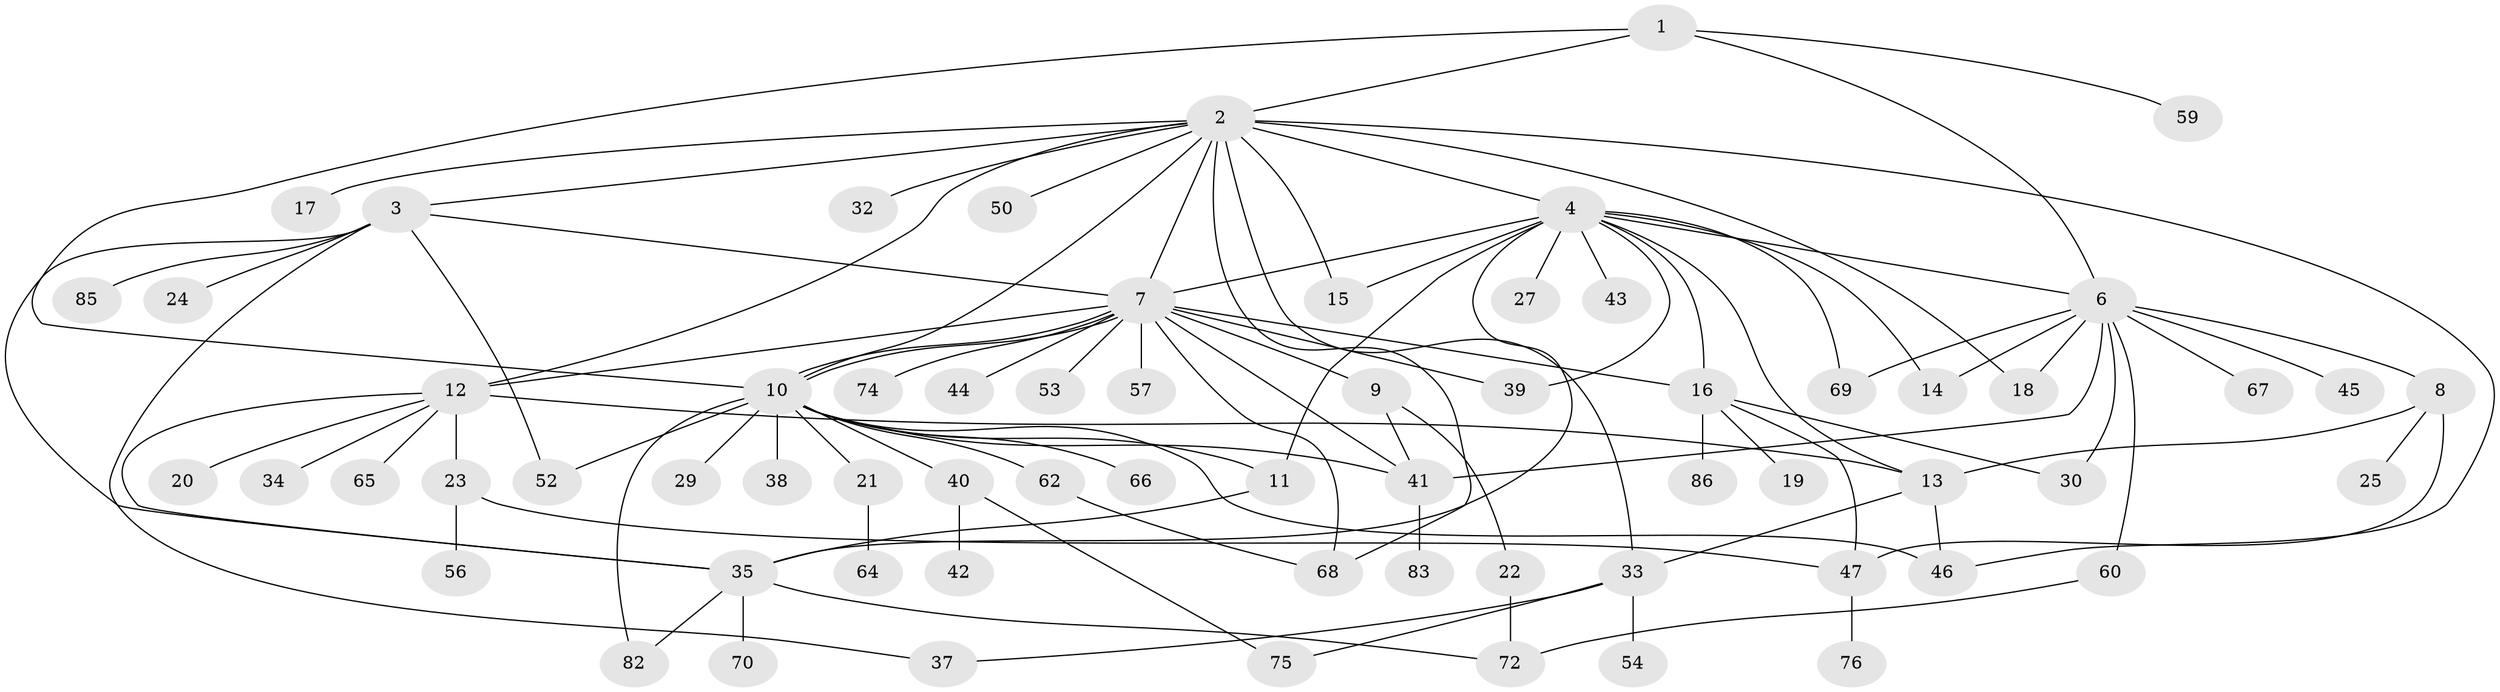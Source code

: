// original degree distribution, {4: 0.04597701149425287, 12: 0.011494252873563218, 7: 0.011494252873563218, 14: 0.011494252873563218, 2: 0.26436781609195403, 11: 0.011494252873563218, 13: 0.011494252873563218, 3: 0.11494252873563218, 15: 0.011494252873563218, 9: 0.011494252873563218, 6: 0.034482758620689655, 1: 0.40229885057471265, 5: 0.04597701149425287, 8: 0.011494252873563218}
// Generated by graph-tools (version 1.1) at 2025/11/02/27/25 16:11:11]
// undirected, 66 vertices, 101 edges
graph export_dot {
graph [start="1"]
  node [color=gray90,style=filled];
  1;
  2 [super="+31"];
  3 [super="+5"];
  4 [super="+78"];
  6 [super="+58"];
  7 [super="+26"];
  8;
  9 [super="+79"];
  10 [super="+71"];
  11;
  12 [super="+87"];
  13 [super="+36"];
  14 [super="+28"];
  15 [super="+80"];
  16 [super="+73"];
  17;
  18;
  19;
  20;
  21 [super="+51"];
  22;
  23 [super="+63"];
  24;
  25;
  27;
  29;
  30;
  32;
  33 [super="+49"];
  34;
  35 [super="+61"];
  37;
  38;
  39 [super="+55"];
  40 [super="+77"];
  41;
  42 [super="+81"];
  43;
  44;
  45;
  46;
  47 [super="+48"];
  50;
  52;
  53;
  54;
  56;
  57;
  59;
  60;
  62;
  64;
  65;
  66;
  67;
  68;
  69;
  70;
  72 [super="+84"];
  74;
  75;
  76;
  82;
  83;
  85;
  86;
  1 -- 2;
  1 -- 6;
  1 -- 10;
  1 -- 59;
  2 -- 3;
  2 -- 4 [weight=2];
  2 -- 7;
  2 -- 10;
  2 -- 12;
  2 -- 17;
  2 -- 18;
  2 -- 32;
  2 -- 33;
  2 -- 50;
  2 -- 68;
  2 -- 46;
  2 -- 15;
  3 -- 7;
  3 -- 35;
  3 -- 37;
  3 -- 52;
  3 -- 85;
  3 -- 24;
  4 -- 6;
  4 -- 7;
  4 -- 11;
  4 -- 13;
  4 -- 14;
  4 -- 15;
  4 -- 16;
  4 -- 27;
  4 -- 39;
  4 -- 43;
  4 -- 69;
  4 -- 35;
  6 -- 8;
  6 -- 14;
  6 -- 18;
  6 -- 30;
  6 -- 41 [weight=2];
  6 -- 45;
  6 -- 60;
  6 -- 69;
  6 -- 67;
  7 -- 9;
  7 -- 10;
  7 -- 10;
  7 -- 12 [weight=2];
  7 -- 41;
  7 -- 44;
  7 -- 57;
  7 -- 68;
  7 -- 53;
  7 -- 74;
  7 -- 16;
  7 -- 39;
  8 -- 13;
  8 -- 25;
  8 -- 47;
  9 -- 22;
  9 -- 41;
  10 -- 21;
  10 -- 29;
  10 -- 38;
  10 -- 40;
  10 -- 41;
  10 -- 52;
  10 -- 62;
  10 -- 66;
  10 -- 82;
  10 -- 11;
  10 -- 46;
  11 -- 35;
  12 -- 20;
  12 -- 23;
  12 -- 34;
  12 -- 35;
  12 -- 65;
  12 -- 13;
  13 -- 46;
  13 -- 33 [weight=2];
  16 -- 19;
  16 -- 30;
  16 -- 47;
  16 -- 86;
  21 -- 64;
  22 -- 72;
  23 -- 56;
  23 -- 47;
  33 -- 37;
  33 -- 54;
  33 -- 75;
  35 -- 70;
  35 -- 82;
  35 -- 72;
  40 -- 42;
  40 -- 75;
  41 -- 83;
  47 -- 76;
  60 -- 72;
  62 -- 68;
}
